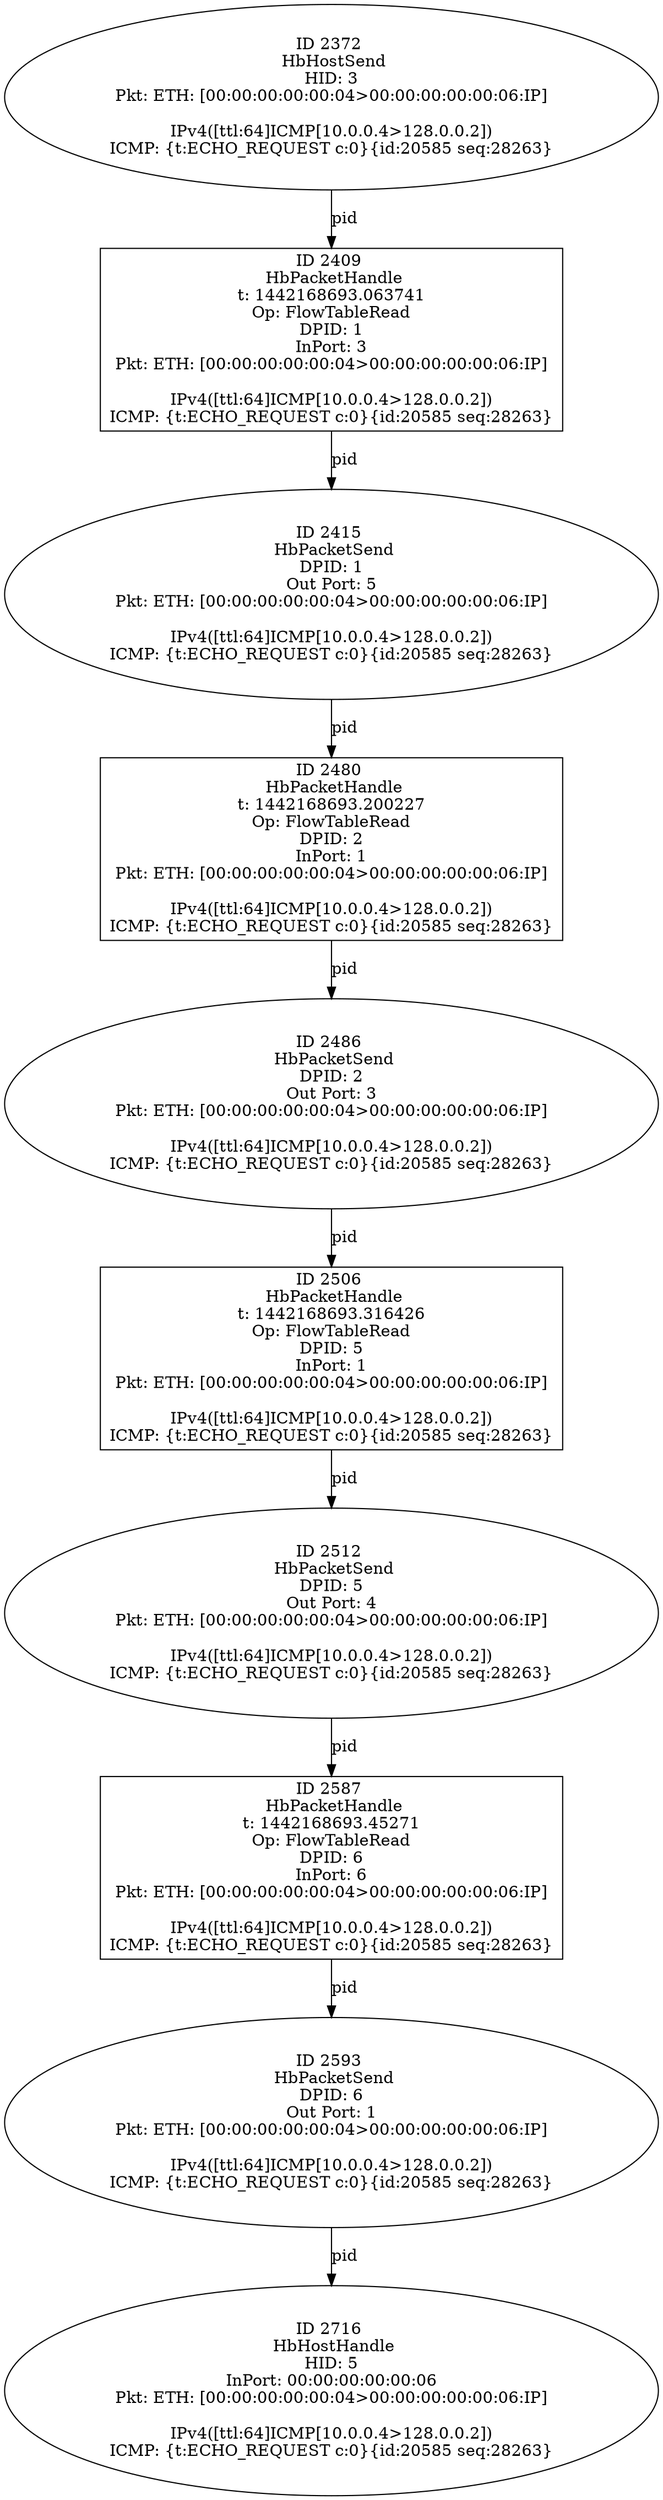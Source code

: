strict digraph G {
2593 [shape=oval, event=<hb_events.HbPacketSend object at 0x103a4be50>, label="ID 2593 
 HbPacketSend
DPID: 6
Out Port: 1
Pkt: ETH: [00:00:00:00:00:04>00:00:00:00:00:06:IP]

IPv4([ttl:64]ICMP[10.0.0.4>128.0.0.2])
ICMP: {t:ECHO_REQUEST c:0}{id:20585 seq:28263}"];
2716 [shape=oval, event=<hb_events.HbHostHandle object at 0x103ab6150>, label="ID 2716 
 HbHostHandle
HID: 5
InPort: 00:00:00:00:00:06
Pkt: ETH: [00:00:00:00:00:04>00:00:00:00:00:06:IP]

IPv4([ttl:64]ICMP[10.0.0.4>128.0.0.2])
ICMP: {t:ECHO_REQUEST c:0}{id:20585 seq:28263}"];
2372 [shape=oval, event=<hb_events.HbHostSend object at 0x103994d10>, label="ID 2372 
 HbHostSend
HID: 3
Pkt: ETH: [00:00:00:00:00:04>00:00:00:00:00:06:IP]

IPv4([ttl:64]ICMP[10.0.0.4>128.0.0.2])
ICMP: {t:ECHO_REQUEST c:0}{id:20585 seq:28263}"];
2409 [shape=box, event=<hb_events.HbPacketHandle object at 0x1039ace10>, label="ID 2409 
 HbPacketHandle
t: 1442168693.063741
Op: FlowTableRead
DPID: 1
InPort: 3
Pkt: ETH: [00:00:00:00:00:04>00:00:00:00:00:06:IP]

IPv4([ttl:64]ICMP[10.0.0.4>128.0.0.2])
ICMP: {t:ECHO_REQUEST c:0}{id:20585 seq:28263}"];
2506 [shape=box, event=<hb_events.HbPacketHandle object at 0x103a0a250>, label="ID 2506 
 HbPacketHandle
t: 1442168693.316426
Op: FlowTableRead
DPID: 5
InPort: 1
Pkt: ETH: [00:00:00:00:00:04>00:00:00:00:00:06:IP]

IPv4([ttl:64]ICMP[10.0.0.4>128.0.0.2])
ICMP: {t:ECHO_REQUEST c:0}{id:20585 seq:28263}"];
2415 [shape=oval, event=<hb_events.HbPacketSend object at 0x1039b5190>, label="ID 2415 
 HbPacketSend
DPID: 1
Out Port: 5
Pkt: ETH: [00:00:00:00:00:04>00:00:00:00:00:06:IP]

IPv4([ttl:64]ICMP[10.0.0.4>128.0.0.2])
ICMP: {t:ECHO_REQUEST c:0}{id:20585 seq:28263}"];
2512 [shape=oval, event=<hb_events.HbPacketSend object at 0x103a0a350>, label="ID 2512 
 HbPacketSend
DPID: 5
Out Port: 4
Pkt: ETH: [00:00:00:00:00:04>00:00:00:00:00:06:IP]

IPv4([ttl:64]ICMP[10.0.0.4>128.0.0.2])
ICMP: {t:ECHO_REQUEST c:0}{id:20585 seq:28263}"];
2480 [shape=box, event=<hb_events.HbPacketHandle object at 0x1039e9e10>, label="ID 2480 
 HbPacketHandle
t: 1442168693.200227
Op: FlowTableRead
DPID: 2
InPort: 1
Pkt: ETH: [00:00:00:00:00:04>00:00:00:00:00:06:IP]

IPv4([ttl:64]ICMP[10.0.0.4>128.0.0.2])
ICMP: {t:ECHO_REQUEST c:0}{id:20585 seq:28263}"];
2486 [shape=oval, event=<hb_events.HbPacketSend object at 0x1039f5a50>, label="ID 2486 
 HbPacketSend
DPID: 2
Out Port: 3
Pkt: ETH: [00:00:00:00:00:04>00:00:00:00:00:06:IP]

IPv4([ttl:64]ICMP[10.0.0.4>128.0.0.2])
ICMP: {t:ECHO_REQUEST c:0}{id:20585 seq:28263}"];
2587 [shape=box, event=<hb_events.HbPacketHandle object at 0x103a4b150>, label="ID 2587 
 HbPacketHandle
t: 1442168693.45271
Op: FlowTableRead
DPID: 6
InPort: 6
Pkt: ETH: [00:00:00:00:00:04>00:00:00:00:00:06:IP]

IPv4([ttl:64]ICMP[10.0.0.4>128.0.0.2])
ICMP: {t:ECHO_REQUEST c:0}{id:20585 seq:28263}"];
2593 -> 2716  [rel=pid, label=pid];
2372 -> 2409  [rel=pid, label=pid];
2409 -> 2415  [rel=pid, label=pid];
2506 -> 2512  [rel=pid, label=pid];
2415 -> 2480  [rel=pid, label=pid];
2512 -> 2587  [rel=pid, label=pid];
2480 -> 2486  [rel=pid, label=pid];
2486 -> 2506  [rel=pid, label=pid];
2587 -> 2593  [rel=pid, label=pid];
}
